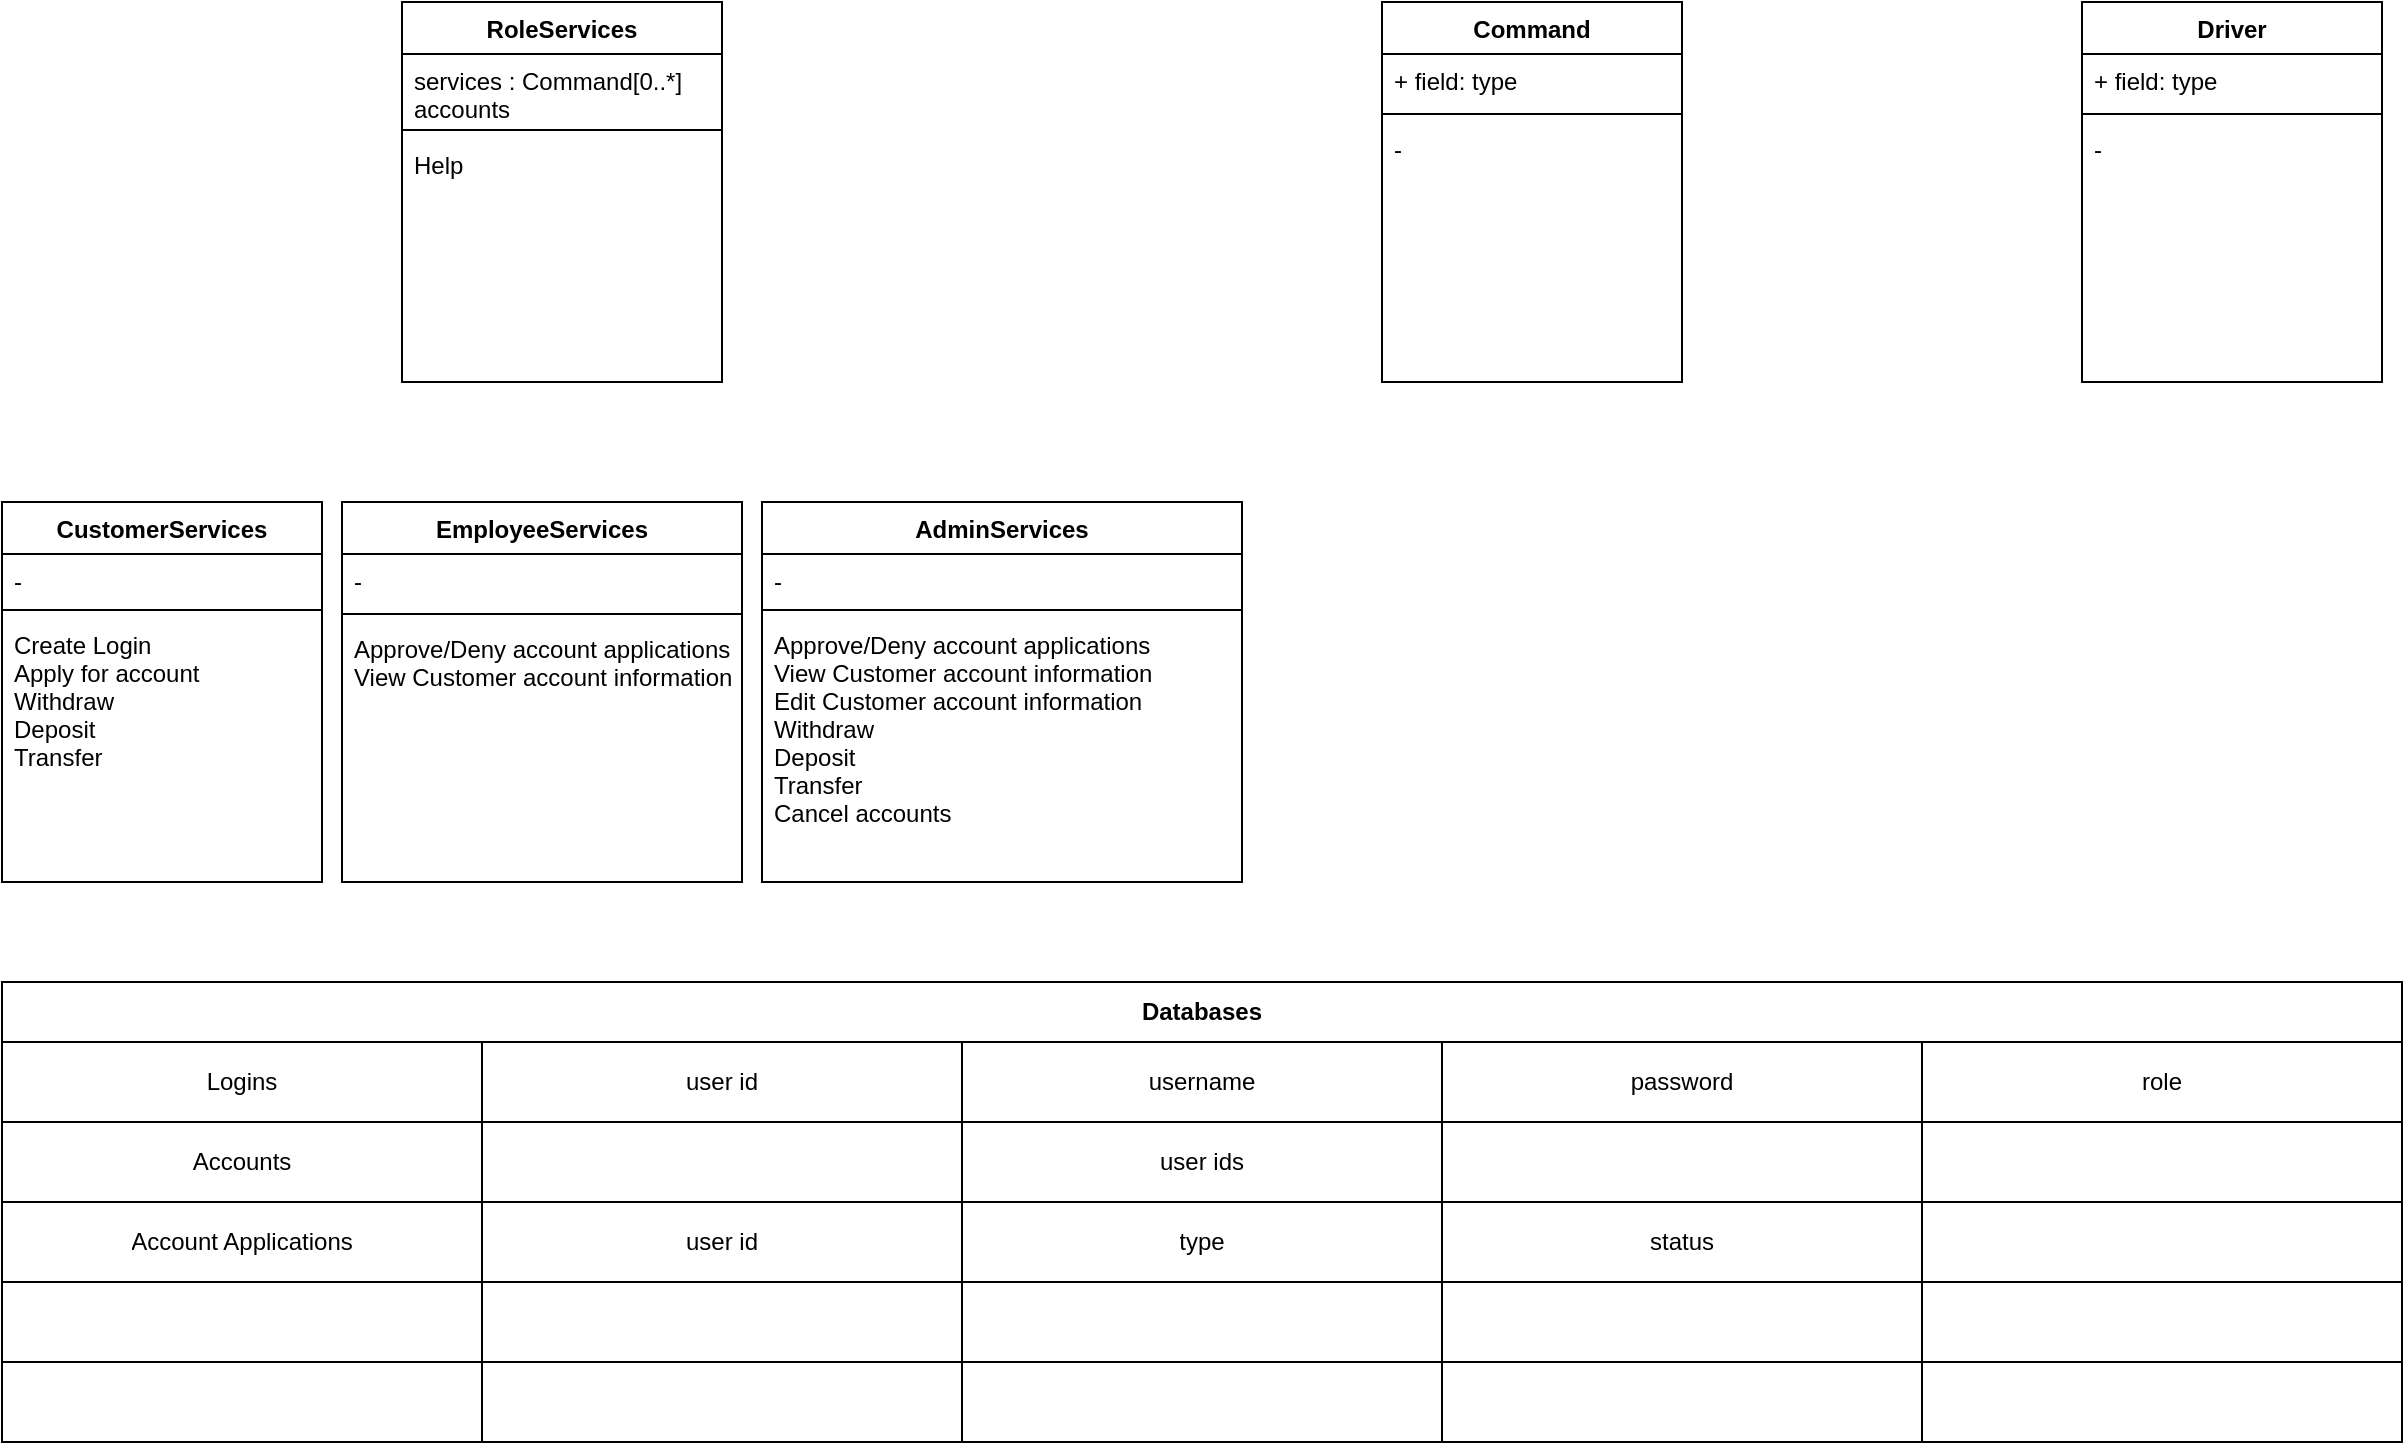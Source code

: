 <mxfile version="13.7.9" type="device"><diagram id="MOLWSdntqv5KNlrbiwFM" name="Page-1"><mxGraphModel dx="968" dy="728" grid="1" gridSize="10" guides="1" tooltips="1" connect="1" arrows="1" fold="1" page="1" pageScale="1" pageWidth="1100" pageHeight="1700" math="0" shadow="0"><root><mxCell id="0"/><mxCell id="1" parent="0"/><mxCell id="bUOklGpjW5dBZurvCayd-3" value="Databases" style="shape=table;html=1;whiteSpace=wrap;startSize=30;container=1;collapsible=0;childLayout=tableLayout;fontStyle=1;align=center;strokeColor=#000000;" vertex="1" parent="1"><mxGeometry x="80" y="610" width="1200" height="230" as="geometry"/></mxCell><mxCell id="bUOklGpjW5dBZurvCayd-16" value="" style="shape=partialRectangle;html=1;whiteSpace=wrap;collapsible=0;dropTarget=0;pointerEvents=0;fillColor=none;top=0;left=0;bottom=0;right=0;points=[[0,0.5],[1,0.5]];portConstraint=eastwest;" vertex="1" parent="bUOklGpjW5dBZurvCayd-3"><mxGeometry y="30" width="1200" height="40" as="geometry"/></mxCell><mxCell id="bUOklGpjW5dBZurvCayd-17" value="Logins" style="shape=partialRectangle;html=1;whiteSpace=wrap;connectable=0;top=0;left=0;bottom=0;right=0;overflow=hidden;strokeWidth=1;perimeterSpacing=1;fillColor=none;" vertex="1" parent="bUOklGpjW5dBZurvCayd-16"><mxGeometry width="240" height="40" as="geometry"/></mxCell><mxCell id="bUOklGpjW5dBZurvCayd-28" value="user id" style="shape=partialRectangle;html=1;whiteSpace=wrap;connectable=0;fillColor=none;top=0;left=0;bottom=0;right=0;overflow=hidden;" vertex="1" parent="bUOklGpjW5dBZurvCayd-16"><mxGeometry x="240" width="240" height="40" as="geometry"/></mxCell><mxCell id="bUOklGpjW5dBZurvCayd-33" value="&lt;span&gt;username&lt;/span&gt;" style="shape=partialRectangle;html=1;whiteSpace=wrap;connectable=0;fillColor=none;top=0;left=0;bottom=0;right=0;overflow=hidden;" vertex="1" parent="bUOklGpjW5dBZurvCayd-16"><mxGeometry x="480" width="240" height="40" as="geometry"/></mxCell><mxCell id="bUOklGpjW5dBZurvCayd-38" value="password" style="shape=partialRectangle;html=1;whiteSpace=wrap;connectable=0;fillColor=none;top=0;left=0;bottom=0;right=0;overflow=hidden;" vertex="1" parent="bUOklGpjW5dBZurvCayd-16"><mxGeometry x="720" width="240" height="40" as="geometry"/></mxCell><mxCell id="bUOklGpjW5dBZurvCayd-68" value="role" style="shape=partialRectangle;html=1;whiteSpace=wrap;connectable=0;fillColor=none;top=0;left=0;bottom=0;right=0;overflow=hidden;" vertex="1" parent="bUOklGpjW5dBZurvCayd-16"><mxGeometry x="960" width="240" height="40" as="geometry"/></mxCell><mxCell id="bUOklGpjW5dBZurvCayd-20" value="" style="shape=partialRectangle;html=1;whiteSpace=wrap;collapsible=0;dropTarget=0;pointerEvents=0;fillColor=none;top=0;left=0;bottom=0;right=0;points=[[0,0.5],[1,0.5]];portConstraint=eastwest;" vertex="1" parent="bUOklGpjW5dBZurvCayd-3"><mxGeometry y="70" width="1200" height="40" as="geometry"/></mxCell><mxCell id="bUOklGpjW5dBZurvCayd-21" value="Accounts" style="shape=partialRectangle;html=1;whiteSpace=wrap;connectable=0;top=0;left=0;bottom=0;right=0;overflow=hidden;strokeWidth=1;perimeterSpacing=1;fillColor=none;" vertex="1" parent="bUOklGpjW5dBZurvCayd-20"><mxGeometry width="240" height="40" as="geometry"/></mxCell><mxCell id="bUOklGpjW5dBZurvCayd-29" value="" style="shape=partialRectangle;html=1;whiteSpace=wrap;connectable=0;fillColor=none;top=0;left=0;bottom=0;right=0;overflow=hidden;" vertex="1" parent="bUOklGpjW5dBZurvCayd-20"><mxGeometry x="240" width="240" height="40" as="geometry"/></mxCell><mxCell id="bUOklGpjW5dBZurvCayd-34" value="user ids" style="shape=partialRectangle;html=1;whiteSpace=wrap;connectable=0;fillColor=none;top=0;left=0;bottom=0;right=0;overflow=hidden;" vertex="1" parent="bUOklGpjW5dBZurvCayd-20"><mxGeometry x="480" width="240" height="40" as="geometry"/></mxCell><mxCell id="bUOklGpjW5dBZurvCayd-39" style="shape=partialRectangle;html=1;whiteSpace=wrap;connectable=0;fillColor=none;top=0;left=0;bottom=0;right=0;overflow=hidden;" vertex="1" parent="bUOklGpjW5dBZurvCayd-20"><mxGeometry x="720" width="240" height="40" as="geometry"/></mxCell><mxCell id="bUOklGpjW5dBZurvCayd-69" style="shape=partialRectangle;html=1;whiteSpace=wrap;connectable=0;fillColor=none;top=0;left=0;bottom=0;right=0;overflow=hidden;" vertex="1" parent="bUOklGpjW5dBZurvCayd-20"><mxGeometry x="960" width="240" height="40" as="geometry"/></mxCell><mxCell id="bUOklGpjW5dBZurvCayd-4" value="" style="shape=partialRectangle;html=1;whiteSpace=wrap;collapsible=0;dropTarget=0;pointerEvents=0;fillColor=none;top=0;left=0;bottom=0;right=0;points=[[0,0.5],[1,0.5]];portConstraint=eastwest;" vertex="1" parent="bUOklGpjW5dBZurvCayd-3"><mxGeometry y="110" width="1200" height="40" as="geometry"/></mxCell><mxCell id="bUOklGpjW5dBZurvCayd-5" value="Account Applications" style="shape=partialRectangle;html=1;whiteSpace=wrap;connectable=0;top=0;left=0;bottom=0;right=0;overflow=hidden;strokeWidth=1;perimeterSpacing=1;fillColor=none;" vertex="1" parent="bUOklGpjW5dBZurvCayd-4"><mxGeometry width="240" height="40" as="geometry"/></mxCell><mxCell id="bUOklGpjW5dBZurvCayd-30" value="user id" style="shape=partialRectangle;html=1;whiteSpace=wrap;connectable=0;fillColor=none;top=0;left=0;bottom=0;right=0;overflow=hidden;" vertex="1" parent="bUOklGpjW5dBZurvCayd-4"><mxGeometry x="240" width="240" height="40" as="geometry"/></mxCell><mxCell id="bUOklGpjW5dBZurvCayd-35" value="type" style="shape=partialRectangle;html=1;whiteSpace=wrap;connectable=0;fillColor=none;top=0;left=0;bottom=0;right=0;overflow=hidden;" vertex="1" parent="bUOklGpjW5dBZurvCayd-4"><mxGeometry x="480" width="240" height="40" as="geometry"/></mxCell><mxCell id="bUOklGpjW5dBZurvCayd-40" value="status" style="shape=partialRectangle;html=1;whiteSpace=wrap;connectable=0;fillColor=none;top=0;left=0;bottom=0;right=0;overflow=hidden;" vertex="1" parent="bUOklGpjW5dBZurvCayd-4"><mxGeometry x="720" width="240" height="40" as="geometry"/></mxCell><mxCell id="bUOklGpjW5dBZurvCayd-70" style="shape=partialRectangle;html=1;whiteSpace=wrap;connectable=0;fillColor=none;top=0;left=0;bottom=0;right=0;overflow=hidden;" vertex="1" parent="bUOklGpjW5dBZurvCayd-4"><mxGeometry x="960" width="240" height="40" as="geometry"/></mxCell><mxCell id="bUOklGpjW5dBZurvCayd-8" value="" style="shape=partialRectangle;html=1;whiteSpace=wrap;collapsible=0;dropTarget=0;pointerEvents=0;fillColor=none;top=0;left=0;bottom=0;right=0;points=[[0,0.5],[1,0.5]];portConstraint=eastwest;" vertex="1" parent="bUOklGpjW5dBZurvCayd-3"><mxGeometry y="150" width="1200" height="40" as="geometry"/></mxCell><mxCell id="bUOklGpjW5dBZurvCayd-9" value="" style="shape=partialRectangle;html=1;whiteSpace=wrap;connectable=0;fillColor=none;top=0;left=0;bottom=0;right=0;overflow=hidden;" vertex="1" parent="bUOklGpjW5dBZurvCayd-8"><mxGeometry width="240" height="40" as="geometry"/></mxCell><mxCell id="bUOklGpjW5dBZurvCayd-31" style="shape=partialRectangle;html=1;whiteSpace=wrap;connectable=0;fillColor=none;top=0;left=0;bottom=0;right=0;overflow=hidden;" vertex="1" parent="bUOklGpjW5dBZurvCayd-8"><mxGeometry x="240" width="240" height="40" as="geometry"/></mxCell><mxCell id="bUOklGpjW5dBZurvCayd-36" style="shape=partialRectangle;html=1;whiteSpace=wrap;connectable=0;fillColor=none;top=0;left=0;bottom=0;right=0;overflow=hidden;" vertex="1" parent="bUOklGpjW5dBZurvCayd-8"><mxGeometry x="480" width="240" height="40" as="geometry"/></mxCell><mxCell id="bUOklGpjW5dBZurvCayd-41" style="shape=partialRectangle;html=1;whiteSpace=wrap;connectable=0;fillColor=none;top=0;left=0;bottom=0;right=0;overflow=hidden;" vertex="1" parent="bUOklGpjW5dBZurvCayd-8"><mxGeometry x="720" width="240" height="40" as="geometry"/></mxCell><mxCell id="bUOklGpjW5dBZurvCayd-71" style="shape=partialRectangle;html=1;whiteSpace=wrap;connectable=0;fillColor=none;top=0;left=0;bottom=0;right=0;overflow=hidden;" vertex="1" parent="bUOklGpjW5dBZurvCayd-8"><mxGeometry x="960" width="240" height="40" as="geometry"/></mxCell><mxCell id="bUOklGpjW5dBZurvCayd-12" value="" style="shape=partialRectangle;html=1;whiteSpace=wrap;collapsible=0;dropTarget=0;pointerEvents=0;fillColor=none;top=0;left=0;bottom=0;right=0;points=[[0,0.5],[1,0.5]];portConstraint=eastwest;" vertex="1" parent="bUOklGpjW5dBZurvCayd-3"><mxGeometry y="190" width="1200" height="40" as="geometry"/></mxCell><mxCell id="bUOklGpjW5dBZurvCayd-13" value="" style="shape=partialRectangle;html=1;whiteSpace=wrap;connectable=0;fillColor=none;top=0;left=0;bottom=0;right=0;overflow=hidden;" vertex="1" parent="bUOklGpjW5dBZurvCayd-12"><mxGeometry width="240" height="40" as="geometry"/></mxCell><mxCell id="bUOklGpjW5dBZurvCayd-32" style="shape=partialRectangle;html=1;whiteSpace=wrap;connectable=0;fillColor=none;top=0;left=0;bottom=0;right=0;overflow=hidden;" vertex="1" parent="bUOklGpjW5dBZurvCayd-12"><mxGeometry x="240" width="240" height="40" as="geometry"/></mxCell><mxCell id="bUOklGpjW5dBZurvCayd-37" style="shape=partialRectangle;html=1;whiteSpace=wrap;connectable=0;fillColor=none;top=0;left=0;bottom=0;right=0;overflow=hidden;" vertex="1" parent="bUOklGpjW5dBZurvCayd-12"><mxGeometry x="480" width="240" height="40" as="geometry"/></mxCell><mxCell id="bUOklGpjW5dBZurvCayd-42" style="shape=partialRectangle;html=1;whiteSpace=wrap;connectable=0;fillColor=none;top=0;left=0;bottom=0;right=0;overflow=hidden;" vertex="1" parent="bUOklGpjW5dBZurvCayd-12"><mxGeometry x="720" width="240" height="40" as="geometry"/></mxCell><mxCell id="bUOklGpjW5dBZurvCayd-72" style="shape=partialRectangle;html=1;whiteSpace=wrap;connectable=0;fillColor=none;top=0;left=0;bottom=0;right=0;overflow=hidden;" vertex="1" parent="bUOklGpjW5dBZurvCayd-12"><mxGeometry x="960" width="240" height="40" as="geometry"/></mxCell><mxCell id="xtTjwRhM_AZPEElo4OAW-9" value="EmployeeServices" style="swimlane;fontStyle=1;align=center;verticalAlign=top;childLayout=stackLayout;horizontal=1;startSize=26;horizontalStack=0;resizeParent=1;resizeParentMax=0;resizeLast=0;collapsible=1;marginBottom=0;" parent="1" vertex="1"><mxGeometry x="250" y="370" width="200" height="190" as="geometry"/></mxCell><mxCell id="xtTjwRhM_AZPEElo4OAW-10" value="-" style="text;strokeColor=none;fillColor=none;align=left;verticalAlign=top;spacingLeft=4;spacingRight=4;overflow=hidden;rotatable=0;points=[[0,0.5],[1,0.5]];portConstraint=eastwest;" parent="xtTjwRhM_AZPEElo4OAW-9" vertex="1"><mxGeometry y="26" width="200" height="26" as="geometry"/></mxCell><mxCell id="bUOklGpjW5dBZurvCayd-52" value="" style="line;strokeWidth=1;fillColor=none;align=left;verticalAlign=middle;spacingTop=-1;spacingLeft=3;spacingRight=3;rotatable=0;labelPosition=right;points=[];portConstraint=eastwest;" vertex="1" parent="xtTjwRhM_AZPEElo4OAW-9"><mxGeometry y="52" width="200" height="8" as="geometry"/></mxCell><mxCell id="xtTjwRhM_AZPEElo4OAW-12" value="Approve/Deny account applications&#10;View Customer account information" style="text;fillColor=none;align=left;verticalAlign=top;spacingLeft=4;spacingRight=4;overflow=hidden;rotatable=0;points=[[0,0.5],[1,0.5]];portConstraint=eastwest;" parent="xtTjwRhM_AZPEElo4OAW-9" vertex="1"><mxGeometry y="60" width="200" height="130" as="geometry"/></mxCell><mxCell id="xtTjwRhM_AZPEElo4OAW-1" value="AdminServices" style="swimlane;fontStyle=1;align=center;verticalAlign=top;childLayout=stackLayout;horizontal=1;startSize=26;horizontalStack=0;resizeParent=1;resizeParentMax=0;resizeLast=0;collapsible=1;marginBottom=0;" parent="1" vertex="1"><mxGeometry x="460" y="370" width="240" height="190" as="geometry"/></mxCell><mxCell id="xtTjwRhM_AZPEElo4OAW-2" value="-" style="text;strokeColor=none;fillColor=none;align=left;verticalAlign=top;spacingLeft=4;spacingRight=4;overflow=hidden;rotatable=0;points=[[0,0.5],[1,0.5]];portConstraint=eastwest;" parent="xtTjwRhM_AZPEElo4OAW-1" vertex="1"><mxGeometry y="26" width="240" height="24" as="geometry"/></mxCell><mxCell id="xtTjwRhM_AZPEElo4OAW-3" value="" style="line;strokeWidth=1;fillColor=none;align=left;verticalAlign=middle;spacingTop=0;spacingLeft=3;spacingRight=3;rotatable=0;labelPosition=right;points=[];portConstraint=eastwest;" parent="xtTjwRhM_AZPEElo4OAW-1" vertex="1"><mxGeometry y="50" width="240" height="8" as="geometry"/></mxCell><mxCell id="xtTjwRhM_AZPEElo4OAW-4" value="Approve/Deny account applications&#10;View Customer account information&#10;Edit Customer account information&#10;Withdraw&#10;Deposit&#10;Transfer&#10;Cancel accounts" style="text;strokeColor=none;fillColor=none;align=left;verticalAlign=top;spacingLeft=4;spacingRight=4;overflow=hidden;rotatable=0;points=[[0,0.5],[1,0.5]];portConstraint=eastwest;" parent="xtTjwRhM_AZPEElo4OAW-1" vertex="1"><mxGeometry y="58" width="240" height="132" as="geometry"/></mxCell><mxCell id="bUOklGpjW5dBZurvCayd-48" value="CustomerServices" style="swimlane;fontStyle=1;align=center;verticalAlign=top;childLayout=stackLayout;horizontal=1;startSize=26;horizontalStack=0;resizeParent=1;resizeParentMax=0;resizeLast=0;collapsible=1;marginBottom=0;" vertex="1" parent="1"><mxGeometry x="80" y="370" width="160" height="190" as="geometry"/></mxCell><mxCell id="bUOklGpjW5dBZurvCayd-49" value="-" style="text;strokeColor=none;fillColor=none;align=left;verticalAlign=top;spacingLeft=4;spacingRight=4;overflow=hidden;rotatable=0;points=[[0,0.5],[1,0.5]];portConstraint=eastwest;" vertex="1" parent="bUOklGpjW5dBZurvCayd-48"><mxGeometry y="26" width="160" height="24" as="geometry"/></mxCell><mxCell id="bUOklGpjW5dBZurvCayd-50" value="" style="line;strokeWidth=1;fillColor=none;align=left;verticalAlign=middle;spacingTop=-1;spacingLeft=3;spacingRight=3;rotatable=0;labelPosition=right;points=[];portConstraint=eastwest;" vertex="1" parent="bUOklGpjW5dBZurvCayd-48"><mxGeometry y="50" width="160" height="8" as="geometry"/></mxCell><mxCell id="bUOklGpjW5dBZurvCayd-51" value="Create Login&#10;Apply for account&#10;Withdraw&#10;Deposit&#10;Transfer" style="text;strokeColor=none;fillColor=none;align=left;verticalAlign=top;spacingLeft=4;spacingRight=4;overflow=hidden;rotatable=0;points=[[0,0.5],[1,0.5]];portConstraint=eastwest;" vertex="1" parent="bUOklGpjW5dBZurvCayd-48"><mxGeometry y="58" width="160" height="132" as="geometry"/></mxCell><mxCell id="xtTjwRhM_AZPEElo4OAW-5" value="RoleServices" style="swimlane;fontStyle=1;align=center;verticalAlign=top;childLayout=stackLayout;horizontal=1;startSize=26;horizontalStack=0;resizeParent=1;resizeParentMax=0;resizeLast=0;collapsible=1;marginBottom=0;" parent="1" vertex="1"><mxGeometry x="280" y="120" width="160" height="190" as="geometry"/></mxCell><mxCell id="xtTjwRhM_AZPEElo4OAW-6" value="services : Command[0..*]&#10;accounts" style="text;strokeColor=none;fillColor=none;align=left;verticalAlign=top;spacingLeft=4;spacingRight=4;overflow=hidden;rotatable=0;points=[[0,0.5],[1,0.5]];portConstraint=eastwest;" parent="xtTjwRhM_AZPEElo4OAW-5" vertex="1"><mxGeometry y="26" width="160" height="34" as="geometry"/></mxCell><mxCell id="xtTjwRhM_AZPEElo4OAW-7" value="" style="line;strokeWidth=1;fillColor=none;align=left;verticalAlign=middle;spacingTop=-1;spacingLeft=3;spacingRight=3;rotatable=0;labelPosition=right;points=[];portConstraint=eastwest;" parent="xtTjwRhM_AZPEElo4OAW-5" vertex="1"><mxGeometry y="60" width="160" height="8" as="geometry"/></mxCell><mxCell id="xtTjwRhM_AZPEElo4OAW-8" value="Help" style="text;strokeColor=none;fillColor=none;align=left;verticalAlign=top;spacingLeft=4;spacingRight=4;overflow=hidden;rotatable=0;points=[[0,0.5],[1,0.5]];portConstraint=eastwest;" parent="xtTjwRhM_AZPEElo4OAW-5" vertex="1"><mxGeometry y="68" width="160" height="122" as="geometry"/></mxCell><mxCell id="bUOklGpjW5dBZurvCayd-43" value="Command" style="swimlane;fontStyle=1;align=center;verticalAlign=top;childLayout=stackLayout;horizontal=1;startSize=26;horizontalStack=0;resizeParent=1;resizeParentMax=0;resizeLast=0;collapsible=1;marginBottom=0;" vertex="1" parent="1"><mxGeometry x="770" y="120" width="150" height="190" as="geometry"/></mxCell><mxCell id="bUOklGpjW5dBZurvCayd-44" value="+ field: type" style="text;strokeColor=none;fillColor=none;align=left;verticalAlign=top;spacingLeft=4;spacingRight=4;overflow=hidden;rotatable=0;points=[[0,0.5],[1,0.5]];portConstraint=eastwest;" vertex="1" parent="bUOklGpjW5dBZurvCayd-43"><mxGeometry y="26" width="150" height="26" as="geometry"/></mxCell><mxCell id="bUOklGpjW5dBZurvCayd-45" value="" style="line;strokeWidth=1;fillColor=none;align=left;verticalAlign=middle;spacingTop=-1;spacingLeft=3;spacingRight=3;rotatable=0;labelPosition=right;points=[];portConstraint=eastwest;" vertex="1" parent="bUOklGpjW5dBZurvCayd-43"><mxGeometry y="52" width="150" height="8" as="geometry"/></mxCell><mxCell id="bUOklGpjW5dBZurvCayd-46" value="-" style="text;strokeColor=none;fillColor=none;align=left;verticalAlign=top;spacingLeft=4;spacingRight=4;overflow=hidden;rotatable=0;points=[[0,0.5],[1,0.5]];portConstraint=eastwest;" vertex="1" parent="bUOklGpjW5dBZurvCayd-43"><mxGeometry y="60" width="150" height="130" as="geometry"/></mxCell><mxCell id="bUOklGpjW5dBZurvCayd-24" value="Driver" style="swimlane;fontStyle=1;align=center;verticalAlign=top;childLayout=stackLayout;horizontal=1;startSize=26;horizontalStack=0;resizeParent=1;resizeParentMax=0;resizeLast=0;collapsible=1;marginBottom=0;" vertex="1" parent="1"><mxGeometry x="1120" y="120" width="150" height="190" as="geometry"/></mxCell><mxCell id="bUOklGpjW5dBZurvCayd-25" value="+ field: type" style="text;strokeColor=none;fillColor=none;align=left;verticalAlign=top;spacingLeft=4;spacingRight=4;overflow=hidden;rotatable=0;points=[[0,0.5],[1,0.5]];portConstraint=eastwest;" vertex="1" parent="bUOklGpjW5dBZurvCayd-24"><mxGeometry y="26" width="150" height="26" as="geometry"/></mxCell><mxCell id="bUOklGpjW5dBZurvCayd-26" value="" style="line;strokeWidth=1;fillColor=none;align=left;verticalAlign=middle;spacingTop=-1;spacingLeft=3;spacingRight=3;rotatable=0;labelPosition=right;points=[];portConstraint=eastwest;" vertex="1" parent="bUOklGpjW5dBZurvCayd-24"><mxGeometry y="52" width="150" height="8" as="geometry"/></mxCell><mxCell id="bUOklGpjW5dBZurvCayd-27" value="-" style="text;strokeColor=none;fillColor=none;align=left;verticalAlign=top;spacingLeft=4;spacingRight=4;overflow=hidden;rotatable=0;points=[[0,0.5],[1,0.5]];portConstraint=eastwest;" vertex="1" parent="bUOklGpjW5dBZurvCayd-24"><mxGeometry y="60" width="150" height="130" as="geometry"/></mxCell></root></mxGraphModel></diagram></mxfile>